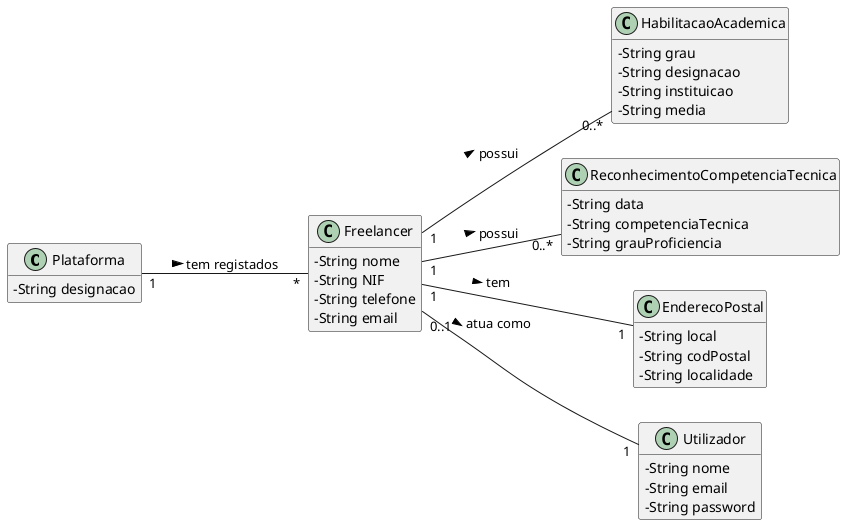 @startuml
skinparam classAttributeIconSize 0
hide methods
left to right direction

class Plataforma {
  -String designacao
}

class Freelancer {
  -String nome
  -String NIF
  -String telefone
  -String email
}

class HabilitacaoAcademica {
  -String grau
  -String designacao 
  -String instituicao 
  -String media
}

class ReconhecimentoCompetenciaTecnica {
  -String data
  -String competenciaTecnica
  -String grauProficiencia
}

class EnderecoPostal {
  -String local
  -String codPostal
  -String localidade
}


class Utilizador {
  -String nome
  -String email
  -String password
}


Plataforma "1" -- "*" Freelancer : tem registados >
Freelancer "1" -- "0..*" HabilitacaoAcademica: possui >
Freelancer "1" -- "0..*" ReconhecimentoCompetenciaTecnica: possui >
Freelancer "1" -- "1" EnderecoPostal: tem  >
Freelancer "0..1" -- "1" Utilizador: atua como >
@enduml

